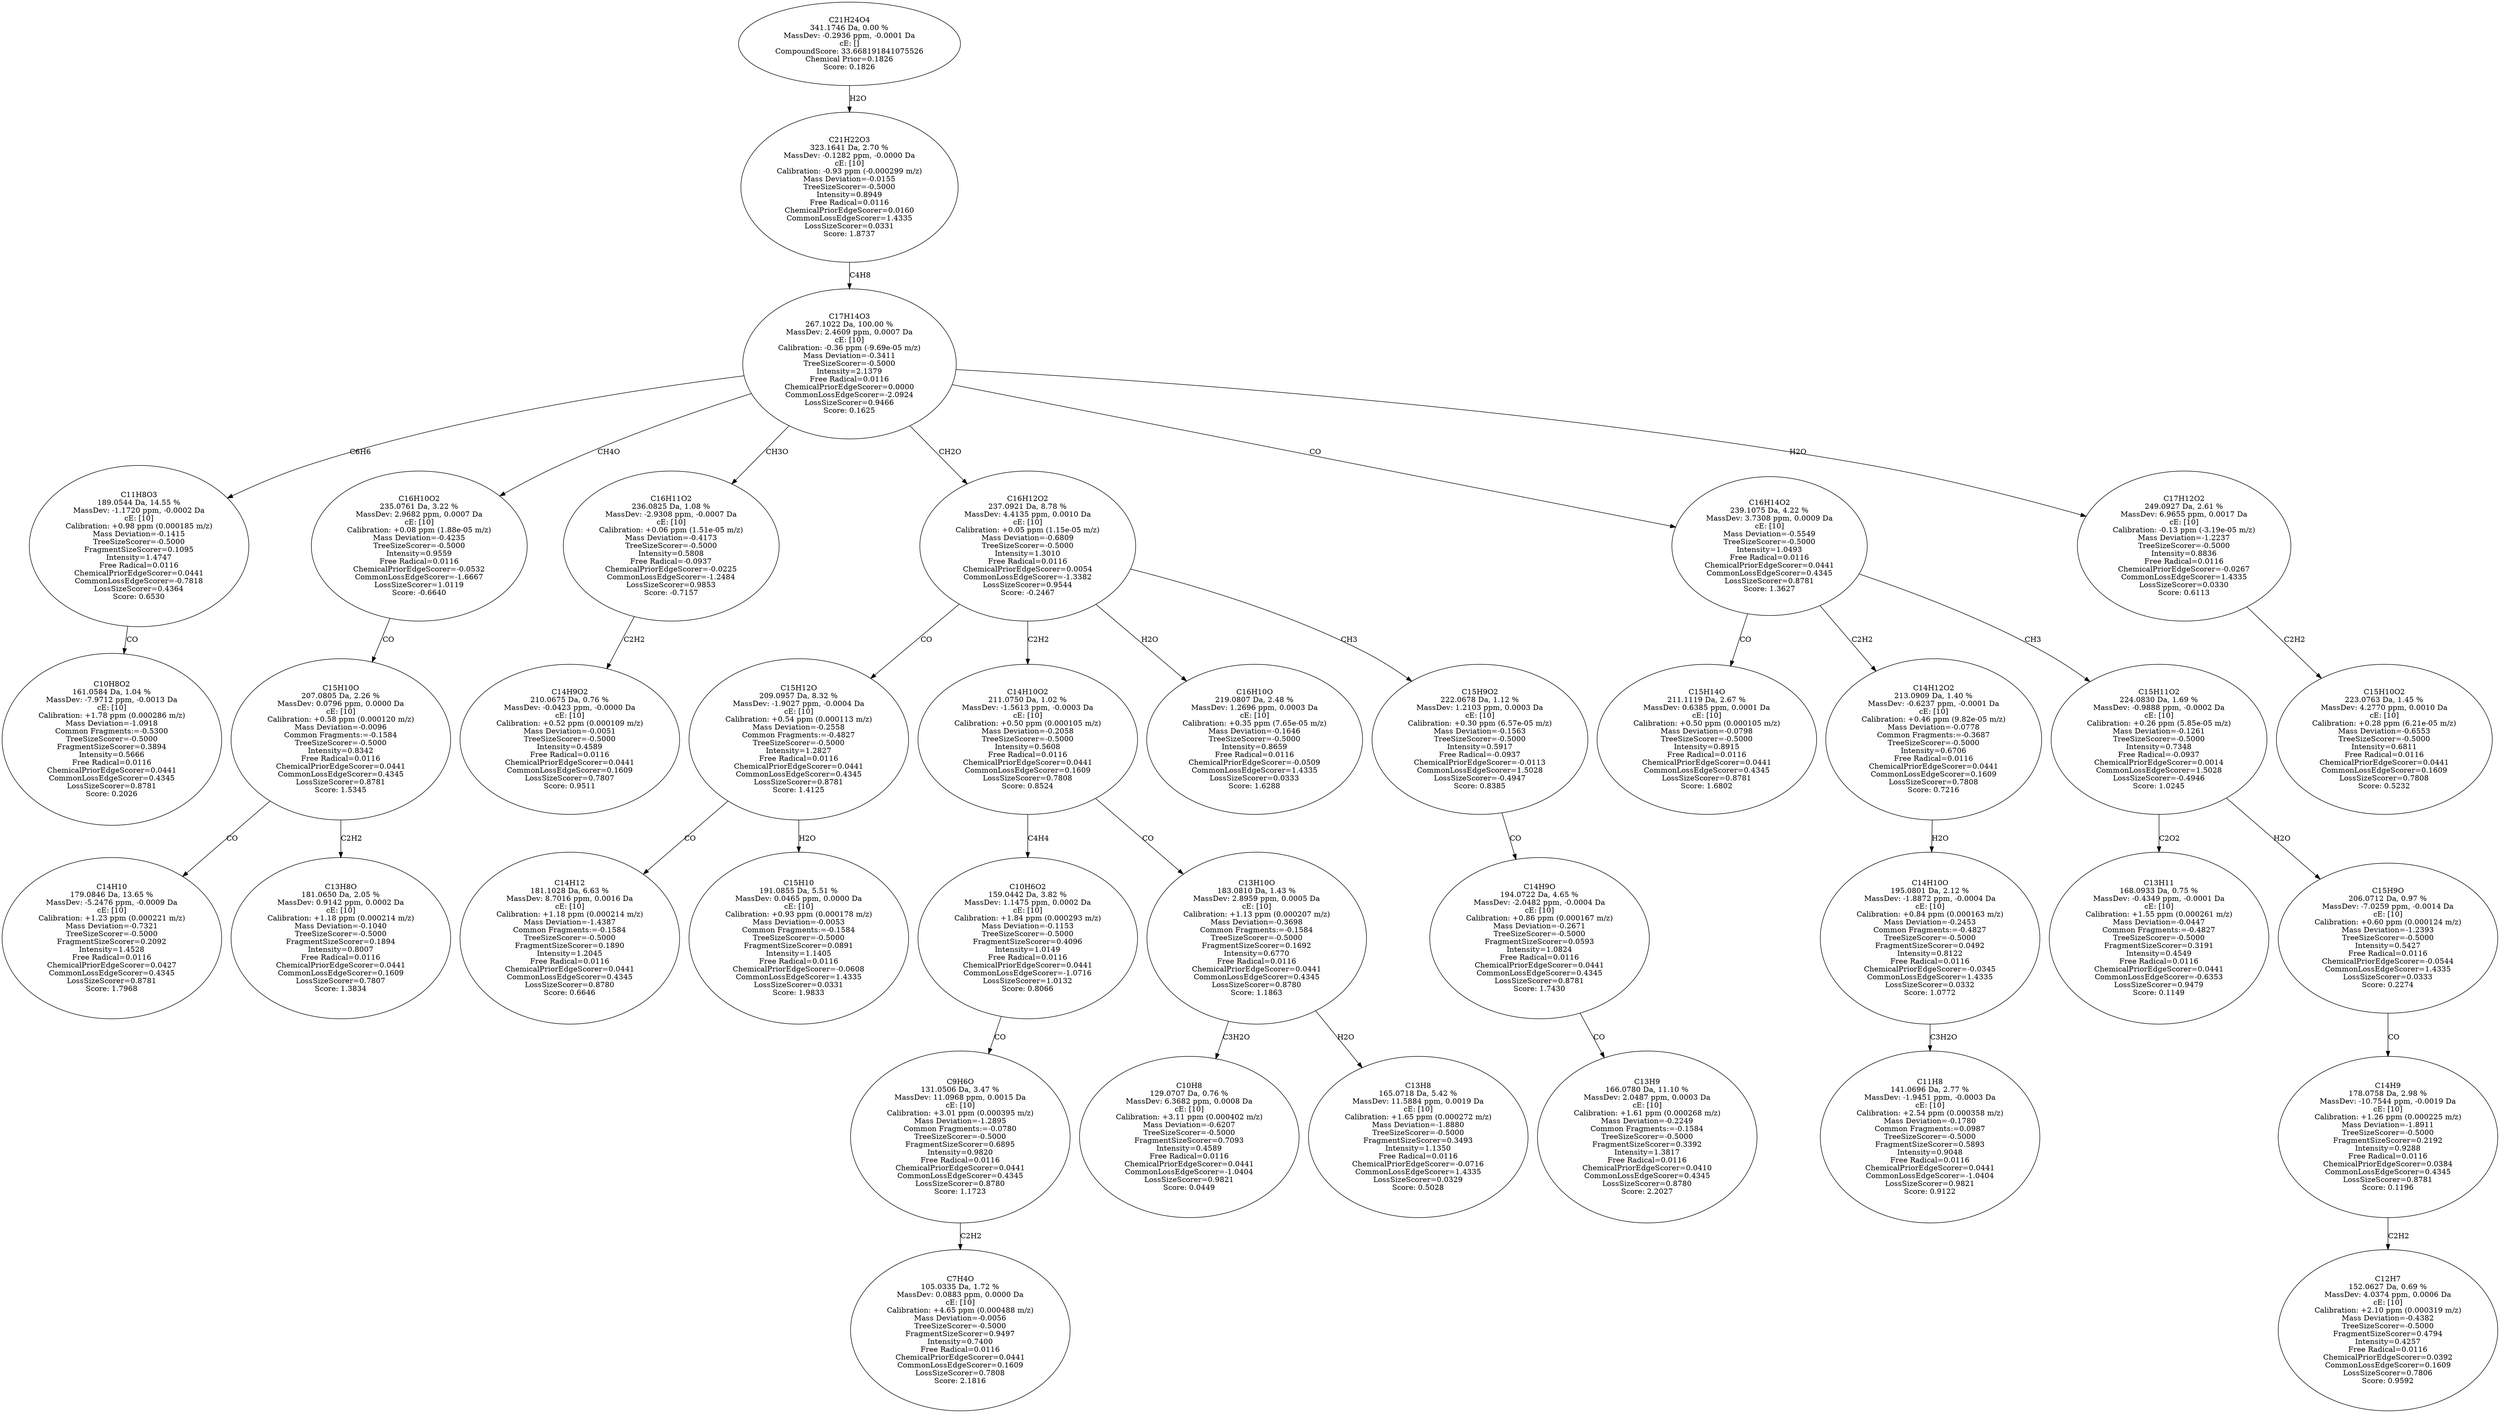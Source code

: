 strict digraph {
v1 [label="C10H8O2\n161.0584 Da, 1.04 %\nMassDev: -7.9712 ppm, -0.0013 Da\ncE: [10]\nCalibration: +1.78 ppm (0.000286 m/z)\nMass Deviation=-1.0918\nCommon Fragments:=-0.5300\nTreeSizeScorer=-0.5000\nFragmentSizeScorer=0.3894\nIntensity=0.5666\nFree Radical=0.0116\nChemicalPriorEdgeScorer=0.0441\nCommonLossEdgeScorer=0.4345\nLossSizeScorer=0.8781\nScore: 0.2026"];
v2 [label="C11H8O3\n189.0544 Da, 14.55 %\nMassDev: -1.1720 ppm, -0.0002 Da\ncE: [10]\nCalibration: +0.98 ppm (0.000185 m/z)\nMass Deviation=-0.1415\nTreeSizeScorer=-0.5000\nFragmentSizeScorer=0.1095\nIntensity=1.4747\nFree Radical=0.0116\nChemicalPriorEdgeScorer=0.0441\nCommonLossEdgeScorer=-0.7818\nLossSizeScorer=0.4364\nScore: 0.6530"];
v3 [label="C14H10\n179.0846 Da, 13.65 %\nMassDev: -5.2476 ppm, -0.0009 Da\ncE: [10]\nCalibration: +1.23 ppm (0.000221 m/z)\nMass Deviation=-0.7321\nTreeSizeScorer=-0.5000\nFragmentSizeScorer=0.2092\nIntensity=1.4528\nFree Radical=0.0116\nChemicalPriorEdgeScorer=0.0427\nCommonLossEdgeScorer=0.4345\nLossSizeScorer=0.8781\nScore: 1.7968"];
v4 [label="C13H8O\n181.0650 Da, 2.05 %\nMassDev: 0.9142 ppm, 0.0002 Da\ncE: [10]\nCalibration: +1.18 ppm (0.000214 m/z)\nMass Deviation=-0.1040\nTreeSizeScorer=-0.5000\nFragmentSizeScorer=0.1894\nIntensity=0.8007\nFree Radical=0.0116\nChemicalPriorEdgeScorer=0.0441\nCommonLossEdgeScorer=0.1609\nLossSizeScorer=0.7807\nScore: 1.3834"];
v5 [label="C15H10O\n207.0805 Da, 2.26 %\nMassDev: 0.0796 ppm, 0.0000 Da\ncE: [10]\nCalibration: +0.58 ppm (0.000120 m/z)\nMass Deviation=-0.0096\nCommon Fragments:=-0.1584\nTreeSizeScorer=-0.5000\nIntensity=0.8342\nFree Radical=0.0116\nChemicalPriorEdgeScorer=0.0441\nCommonLossEdgeScorer=0.4345\nLossSizeScorer=0.8781\nScore: 1.5345"];
v6 [label="C16H10O2\n235.0761 Da, 3.22 %\nMassDev: 2.9682 ppm, 0.0007 Da\ncE: [10]\nCalibration: +0.08 ppm (1.88e-05 m/z)\nMass Deviation=-0.4235\nTreeSizeScorer=-0.5000\nIntensity=0.9559\nFree Radical=0.0116\nChemicalPriorEdgeScorer=-0.0532\nCommonLossEdgeScorer=-1.6667\nLossSizeScorer=1.0119\nScore: -0.6640"];
v7 [label="C14H9O2\n210.0675 Da, 0.76 %\nMassDev: -0.0423 ppm, -0.0000 Da\ncE: [10]\nCalibration: +0.52 ppm (0.000109 m/z)\nMass Deviation=-0.0051\nTreeSizeScorer=-0.5000\nIntensity=0.4589\nFree Radical=0.0116\nChemicalPriorEdgeScorer=0.0441\nCommonLossEdgeScorer=0.1609\nLossSizeScorer=0.7807\nScore: 0.9511"];
v8 [label="C16H11O2\n236.0825 Da, 1.08 %\nMassDev: -2.9308 ppm, -0.0007 Da\ncE: [10]\nCalibration: +0.06 ppm (1.51e-05 m/z)\nMass Deviation=-0.4173\nTreeSizeScorer=-0.5000\nIntensity=0.5808\nFree Radical=-0.0937\nChemicalPriorEdgeScorer=-0.0225\nCommonLossEdgeScorer=-1.2484\nLossSizeScorer=0.9853\nScore: -0.7157"];
v9 [label="C14H12\n181.1028 Da, 6.63 %\nMassDev: 8.7016 ppm, 0.0016 Da\ncE: [10]\nCalibration: +1.18 ppm (0.000214 m/z)\nMass Deviation=-1.4387\nCommon Fragments:=-0.1584\nTreeSizeScorer=-0.5000\nFragmentSizeScorer=0.1890\nIntensity=1.2045\nFree Radical=0.0116\nChemicalPriorEdgeScorer=0.0441\nCommonLossEdgeScorer=0.4345\nLossSizeScorer=0.8780\nScore: 0.6646"];
v10 [label="C15H10\n191.0855 Da, 5.51 %\nMassDev: 0.0465 ppm, 0.0000 Da\ncE: [10]\nCalibration: +0.93 ppm (0.000178 m/z)\nMass Deviation=-0.0053\nCommon Fragments:=-0.1584\nTreeSizeScorer=-0.5000\nFragmentSizeScorer=0.0891\nIntensity=1.1405\nFree Radical=0.0116\nChemicalPriorEdgeScorer=-0.0608\nCommonLossEdgeScorer=1.4335\nLossSizeScorer=0.0331\nScore: 1.9833"];
v11 [label="C15H12O\n209.0957 Da, 8.32 %\nMassDev: -1.9027 ppm, -0.0004 Da\ncE: [10]\nCalibration: +0.54 ppm (0.000113 m/z)\nMass Deviation=-0.2558\nCommon Fragments:=-0.4827\nTreeSizeScorer=-0.5000\nIntensity=1.2827\nFree Radical=0.0116\nChemicalPriorEdgeScorer=0.0441\nCommonLossEdgeScorer=0.4345\nLossSizeScorer=0.8781\nScore: 1.4125"];
v12 [label="C7H4O\n105.0335 Da, 1.72 %\nMassDev: 0.0883 ppm, 0.0000 Da\ncE: [10]\nCalibration: +4.65 ppm (0.000488 m/z)\nMass Deviation=-0.0056\nTreeSizeScorer=-0.5000\nFragmentSizeScorer=0.9497\nIntensity=0.7400\nFree Radical=0.0116\nChemicalPriorEdgeScorer=0.0441\nCommonLossEdgeScorer=0.1609\nLossSizeScorer=0.7808\nScore: 2.1816"];
v13 [label="C9H6O\n131.0506 Da, 3.47 %\nMassDev: 11.0968 ppm, 0.0015 Da\ncE: [10]\nCalibration: +3.01 ppm (0.000395 m/z)\nMass Deviation=-1.2895\nCommon Fragments:=-0.0780\nTreeSizeScorer=-0.5000\nFragmentSizeScorer=0.6895\nIntensity=0.9820\nFree Radical=0.0116\nChemicalPriorEdgeScorer=0.0441\nCommonLossEdgeScorer=0.4345\nLossSizeScorer=0.8780\nScore: 1.1723"];
v14 [label="C10H6O2\n159.0442 Da, 3.82 %\nMassDev: 1.1475 ppm, 0.0002 Da\ncE: [10]\nCalibration: +1.84 ppm (0.000293 m/z)\nMass Deviation=-0.1153\nTreeSizeScorer=-0.5000\nFragmentSizeScorer=0.4096\nIntensity=1.0149\nFree Radical=0.0116\nChemicalPriorEdgeScorer=0.0441\nCommonLossEdgeScorer=-1.0716\nLossSizeScorer=1.0132\nScore: 0.8066"];
v15 [label="C10H8\n129.0707 Da, 0.76 %\nMassDev: 6.3682 ppm, 0.0008 Da\ncE: [10]\nCalibration: +3.11 ppm (0.000402 m/z)\nMass Deviation=-0.6207\nTreeSizeScorer=-0.5000\nFragmentSizeScorer=0.7093\nIntensity=0.4589\nFree Radical=0.0116\nChemicalPriorEdgeScorer=0.0441\nCommonLossEdgeScorer=-1.0404\nLossSizeScorer=0.9821\nScore: 0.0449"];
v16 [label="C13H8\n165.0718 Da, 5.42 %\nMassDev: 11.5884 ppm, 0.0019 Da\ncE: [10]\nCalibration: +1.65 ppm (0.000272 m/z)\nMass Deviation=-1.8880\nTreeSizeScorer=-0.5000\nFragmentSizeScorer=0.3493\nIntensity=1.1350\nFree Radical=0.0116\nChemicalPriorEdgeScorer=-0.0716\nCommonLossEdgeScorer=1.4335\nLossSizeScorer=0.0329\nScore: 0.5028"];
v17 [label="C13H10O\n183.0810 Da, 1.43 %\nMassDev: 2.8959 ppm, 0.0005 Da\ncE: [10]\nCalibration: +1.13 ppm (0.000207 m/z)\nMass Deviation=-0.3698\nCommon Fragments:=-0.1584\nTreeSizeScorer=-0.5000\nFragmentSizeScorer=0.1692\nIntensity=0.6770\nFree Radical=0.0116\nChemicalPriorEdgeScorer=0.0441\nCommonLossEdgeScorer=0.4345\nLossSizeScorer=0.8780\nScore: 1.1863"];
v18 [label="C14H10O2\n211.0750 Da, 1.02 %\nMassDev: -1.5613 ppm, -0.0003 Da\ncE: [10]\nCalibration: +0.50 ppm (0.000105 m/z)\nMass Deviation=-0.2058\nTreeSizeScorer=-0.5000\nIntensity=0.5608\nFree Radical=0.0116\nChemicalPriorEdgeScorer=0.0441\nCommonLossEdgeScorer=0.1609\nLossSizeScorer=0.7808\nScore: 0.8524"];
v19 [label="C16H10O\n219.0807 Da, 2.48 %\nMassDev: 1.2696 ppm, 0.0003 Da\ncE: [10]\nCalibration: +0.35 ppm (7.65e-05 m/z)\nMass Deviation=-0.1646\nTreeSizeScorer=-0.5000\nIntensity=0.8659\nFree Radical=0.0116\nChemicalPriorEdgeScorer=-0.0509\nCommonLossEdgeScorer=1.4335\nLossSizeScorer=0.0333\nScore: 1.6288"];
v20 [label="C13H9\n166.0780 Da, 11.10 %\nMassDev: 2.0487 ppm, 0.0003 Da\ncE: [10]\nCalibration: +1.61 ppm (0.000268 m/z)\nMass Deviation=-0.2249\nCommon Fragments:=-0.1584\nTreeSizeScorer=-0.5000\nFragmentSizeScorer=0.3392\nIntensity=1.3817\nFree Radical=0.0116\nChemicalPriorEdgeScorer=0.0410\nCommonLossEdgeScorer=0.4345\nLossSizeScorer=0.8780\nScore: 2.2027"];
v21 [label="C14H9O\n194.0722 Da, 4.65 %\nMassDev: -2.0482 ppm, -0.0004 Da\ncE: [10]\nCalibration: +0.86 ppm (0.000167 m/z)\nMass Deviation=-0.2671\nTreeSizeScorer=-0.5000\nFragmentSizeScorer=0.0593\nIntensity=1.0824\nFree Radical=0.0116\nChemicalPriorEdgeScorer=0.0441\nCommonLossEdgeScorer=0.4345\nLossSizeScorer=0.8781\nScore: 1.7430"];
v22 [label="C15H9O2\n222.0678 Da, 1.12 %\nMassDev: 1.2103 ppm, 0.0003 Da\ncE: [10]\nCalibration: +0.30 ppm (6.57e-05 m/z)\nMass Deviation=-0.1563\nTreeSizeScorer=-0.5000\nIntensity=0.5917\nFree Radical=-0.0937\nChemicalPriorEdgeScorer=-0.0113\nCommonLossEdgeScorer=1.5028\nLossSizeScorer=-0.4947\nScore: 0.8385"];
v23 [label="C16H12O2\n237.0921 Da, 8.78 %\nMassDev: 4.4135 ppm, 0.0010 Da\ncE: [10]\nCalibration: +0.05 ppm (1.15e-05 m/z)\nMass Deviation=-0.6809\nTreeSizeScorer=-0.5000\nIntensity=1.3010\nFree Radical=0.0116\nChemicalPriorEdgeScorer=0.0054\nCommonLossEdgeScorer=-1.3382\nLossSizeScorer=0.9544\nScore: -0.2467"];
v24 [label="C15H14O\n211.1119 Da, 2.67 %\nMassDev: 0.6385 ppm, 0.0001 Da\ncE: [10]\nCalibration: +0.50 ppm (0.000105 m/z)\nMass Deviation=-0.0798\nTreeSizeScorer=-0.5000\nIntensity=0.8915\nFree Radical=0.0116\nChemicalPriorEdgeScorer=0.0441\nCommonLossEdgeScorer=0.4345\nLossSizeScorer=0.8781\nScore: 1.6802"];
v25 [label="C11H8\n141.0696 Da, 2.77 %\nMassDev: -1.9451 ppm, -0.0003 Da\ncE: [10]\nCalibration: +2.54 ppm (0.000358 m/z)\nMass Deviation=-0.1780\nCommon Fragments:=0.0987\nTreeSizeScorer=-0.5000\nFragmentSizeScorer=0.5893\nIntensity=0.9048\nFree Radical=0.0116\nChemicalPriorEdgeScorer=0.0441\nCommonLossEdgeScorer=-1.0404\nLossSizeScorer=0.9821\nScore: 0.9122"];
v26 [label="C14H10O\n195.0801 Da, 2.12 %\nMassDev: -1.8872 ppm, -0.0004 Da\ncE: [10]\nCalibration: +0.84 ppm (0.000163 m/z)\nMass Deviation=-0.2453\nCommon Fragments:=-0.4827\nTreeSizeScorer=-0.5000\nFragmentSizeScorer=0.0492\nIntensity=0.8122\nFree Radical=0.0116\nChemicalPriorEdgeScorer=-0.0345\nCommonLossEdgeScorer=1.4335\nLossSizeScorer=0.0332\nScore: 1.0772"];
v27 [label="C14H12O2\n213.0909 Da, 1.40 %\nMassDev: -0.6237 ppm, -0.0001 Da\ncE: [10]\nCalibration: +0.46 ppm (9.82e-05 m/z)\nMass Deviation=-0.0778\nCommon Fragments:=-0.3687\nTreeSizeScorer=-0.5000\nIntensity=0.6706\nFree Radical=0.0116\nChemicalPriorEdgeScorer=0.0441\nCommonLossEdgeScorer=0.1609\nLossSizeScorer=0.7808\nScore: 0.7216"];
v28 [label="C13H11\n168.0933 Da, 0.75 %\nMassDev: -0.4349 ppm, -0.0001 Da\ncE: [10]\nCalibration: +1.55 ppm (0.000261 m/z)\nMass Deviation=-0.0447\nCommon Fragments:=-0.4827\nTreeSizeScorer=-0.5000\nFragmentSizeScorer=0.3191\nIntensity=0.4549\nFree Radical=0.0116\nChemicalPriorEdgeScorer=0.0441\nCommonLossEdgeScorer=-0.6353\nLossSizeScorer=0.9479\nScore: 0.1149"];
v29 [label="C12H7\n152.0627 Da, 0.69 %\nMassDev: 4.0374 ppm, 0.0006 Da\ncE: [10]\nCalibration: +2.10 ppm (0.000319 m/z)\nMass Deviation=-0.4382\nTreeSizeScorer=-0.5000\nFragmentSizeScorer=0.4794\nIntensity=0.4257\nFree Radical=0.0116\nChemicalPriorEdgeScorer=0.0392\nCommonLossEdgeScorer=0.1609\nLossSizeScorer=0.7806\nScore: 0.9592"];
v30 [label="C14H9\n178.0758 Da, 2.98 %\nMassDev: -10.7544 ppm, -0.0019 Da\ncE: [10]\nCalibration: +1.26 ppm (0.000225 m/z)\nMass Deviation=-1.8911\nTreeSizeScorer=-0.5000\nFragmentSizeScorer=0.2192\nIntensity=0.9288\nFree Radical=0.0116\nChemicalPriorEdgeScorer=0.0384\nCommonLossEdgeScorer=0.4345\nLossSizeScorer=0.8781\nScore: 0.1196"];
v31 [label="C15H9O\n206.0712 Da, 0.97 %\nMassDev: -7.0259 ppm, -0.0014 Da\ncE: [10]\nCalibration: +0.60 ppm (0.000124 m/z)\nMass Deviation=-1.2393\nTreeSizeScorer=-0.5000\nIntensity=0.5427\nFree Radical=0.0116\nChemicalPriorEdgeScorer=-0.0544\nCommonLossEdgeScorer=1.4335\nLossSizeScorer=0.0333\nScore: 0.2274"];
v32 [label="C15H11O2\n224.0830 Da, 1.69 %\nMassDev: -0.9888 ppm, -0.0002 Da\ncE: [10]\nCalibration: +0.26 ppm (5.85e-05 m/z)\nMass Deviation=-0.1261\nTreeSizeScorer=-0.5000\nIntensity=0.7348\nFree Radical=-0.0937\nChemicalPriorEdgeScorer=0.0014\nCommonLossEdgeScorer=1.5028\nLossSizeScorer=-0.4946\nScore: 1.0245"];
v33 [label="C16H14O2\n239.1075 Da, 4.22 %\nMassDev: 3.7308 ppm, 0.0009 Da\ncE: [10]\nMass Deviation=-0.5549\nTreeSizeScorer=-0.5000\nIntensity=1.0493\nFree Radical=0.0116\nChemicalPriorEdgeScorer=0.0441\nCommonLossEdgeScorer=0.4345\nLossSizeScorer=0.8781\nScore: 1.3627"];
v34 [label="C15H10O2\n223.0763 Da, 1.45 %\nMassDev: 4.2770 ppm, 0.0010 Da\ncE: [10]\nCalibration: +0.28 ppm (6.21e-05 m/z)\nMass Deviation=-0.6553\nTreeSizeScorer=-0.5000\nIntensity=0.6811\nFree Radical=0.0116\nChemicalPriorEdgeScorer=0.0441\nCommonLossEdgeScorer=0.1609\nLossSizeScorer=0.7808\nScore: 0.5232"];
v35 [label="C17H12O2\n249.0927 Da, 2.61 %\nMassDev: 6.9655 ppm, 0.0017 Da\ncE: [10]\nCalibration: -0.13 ppm (-3.19e-05 m/z)\nMass Deviation=-1.2237\nTreeSizeScorer=-0.5000\nIntensity=0.8836\nFree Radical=0.0116\nChemicalPriorEdgeScorer=-0.0267\nCommonLossEdgeScorer=1.4335\nLossSizeScorer=0.0330\nScore: 0.6113"];
v36 [label="C17H14O3\n267.1022 Da, 100.00 %\nMassDev: 2.4609 ppm, 0.0007 Da\ncE: [10]\nCalibration: -0.36 ppm (-9.69e-05 m/z)\nMass Deviation=-0.3411\nTreeSizeScorer=-0.5000\nIntensity=2.1379\nFree Radical=0.0116\nChemicalPriorEdgeScorer=0.0000\nCommonLossEdgeScorer=-2.0924\nLossSizeScorer=0.9466\nScore: 0.1625"];
v37 [label="C21H22O3\n323.1641 Da, 2.70 %\nMassDev: -0.1282 ppm, -0.0000 Da\ncE: [10]\nCalibration: -0.93 ppm (-0.000299 m/z)\nMass Deviation=-0.0155\nTreeSizeScorer=-0.5000\nIntensity=0.8949\nFree Radical=0.0116\nChemicalPriorEdgeScorer=0.0160\nCommonLossEdgeScorer=1.4335\nLossSizeScorer=0.0331\nScore: 1.8737"];
v38 [label="C21H24O4\n341.1746 Da, 0.00 %\nMassDev: -0.2936 ppm, -0.0001 Da\ncE: []\nCompoundScore: 33.668191841075526\nChemical Prior=0.1826\nScore: 0.1826"];
v2 -> v1 [label="CO"];
v36 -> v2 [label="C6H6"];
v5 -> v3 [label="CO"];
v5 -> v4 [label="C2H2"];
v6 -> v5 [label="CO"];
v36 -> v6 [label="CH4O"];
v8 -> v7 [label="C2H2"];
v36 -> v8 [label="CH3O"];
v11 -> v9 [label="CO"];
v11 -> v10 [label="H2O"];
v23 -> v11 [label="CO"];
v13 -> v12 [label="C2H2"];
v14 -> v13 [label="CO"];
v18 -> v14 [label="C4H4"];
v17 -> v15 [label="C3H2O"];
v17 -> v16 [label="H2O"];
v18 -> v17 [label="CO"];
v23 -> v18 [label="C2H2"];
v23 -> v19 [label="H2O"];
v21 -> v20 [label="CO"];
v22 -> v21 [label="CO"];
v23 -> v22 [label="CH3"];
v36 -> v23 [label="CH2O"];
v33 -> v24 [label="CO"];
v26 -> v25 [label="C3H2O"];
v27 -> v26 [label="H2O"];
v33 -> v27 [label="C2H2"];
v32 -> v28 [label="C2O2"];
v30 -> v29 [label="C2H2"];
v31 -> v30 [label="CO"];
v32 -> v31 [label="H2O"];
v33 -> v32 [label="CH3"];
v36 -> v33 [label="CO"];
v35 -> v34 [label="C2H2"];
v36 -> v35 [label="H2O"];
v37 -> v36 [label="C4H8"];
v38 -> v37 [label="H2O"];
}